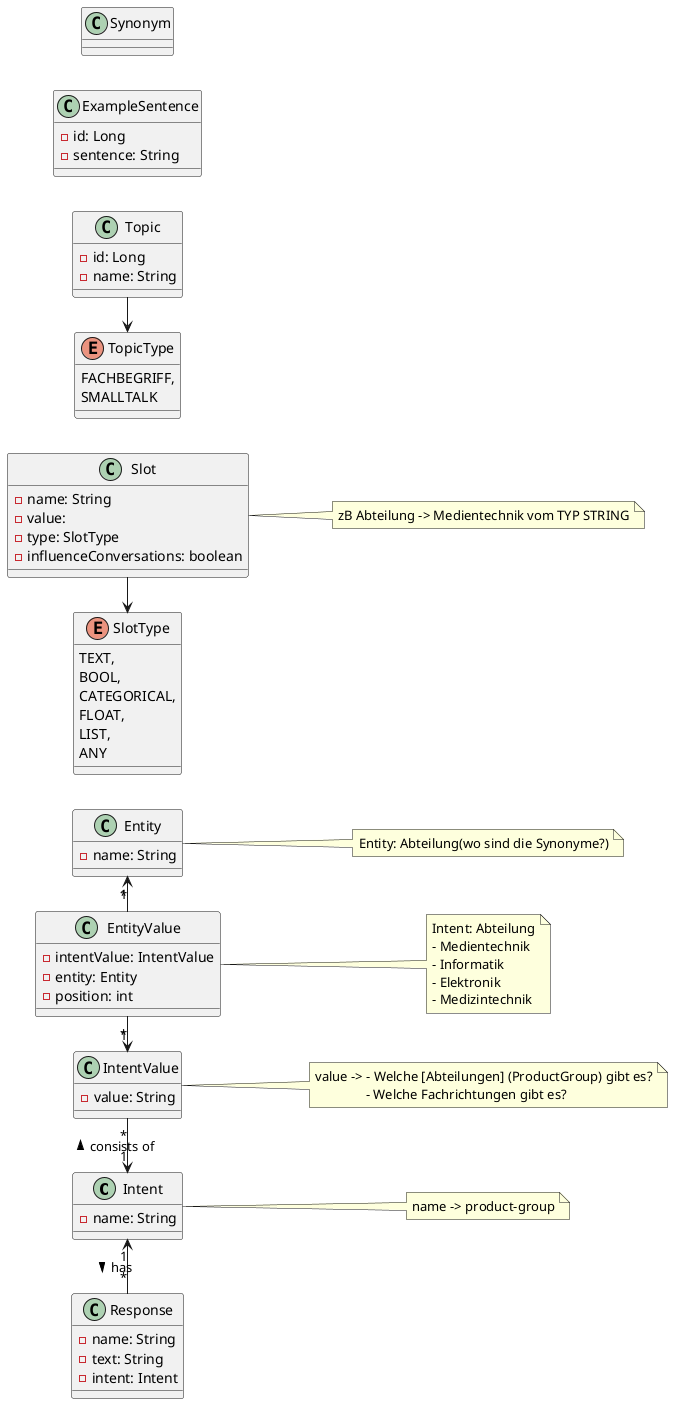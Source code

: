 @startuml
left to right direction
class Intent {
    - name: String
}
note right: name -> product-group

class IntentValue {
  - value: String
}
note right: value -> - Welche [Abteilungen] (ProductGroup) gibt es?\n               - Welche Fachrichtungen gibt es?

class Entity {
    - name: String
}
note right: Entity: Abteilung(wo sind die Synonyme?)

class EntityValue {
    - intentValue: IntentValue
    - entity: Entity
    - position: int
}
note right: Intent: Abteilung\n- Medientechnik\n- Informatik\n- Elektronik\n- Medizintechnik


class ExampleSentence {
    - id: Long
    - sentence: String
}


class Topic {
    - id: Long
    - name: String
}

class Response {
    - name: String
    - text: String
    - intent: Intent
}

class Slot {
    - name: String
    - value:
    - type: SlotType
    - influenceConversations: boolean
}
note right: zB Abteilung -> Medientechnik vom TYP STRING

class Synonym {

}

enum TopicType {
  FACHBEGRIFF,
  SMALLTALK
}

enum SlotType {
    TEXT,
    BOOL,
    CATEGORICAL,
    FLOAT,
    LIST,
    ANY
}

Slot -> SlotType
Topic -right> TopicType
IntentValue "*" -right> "1" Intent : consists of <
Response "*" -left> "1" Intent : has <
EntityValue "*" -right> "1" IntentValue
EntityValue "*" -left> "1" Entity
@enduml


